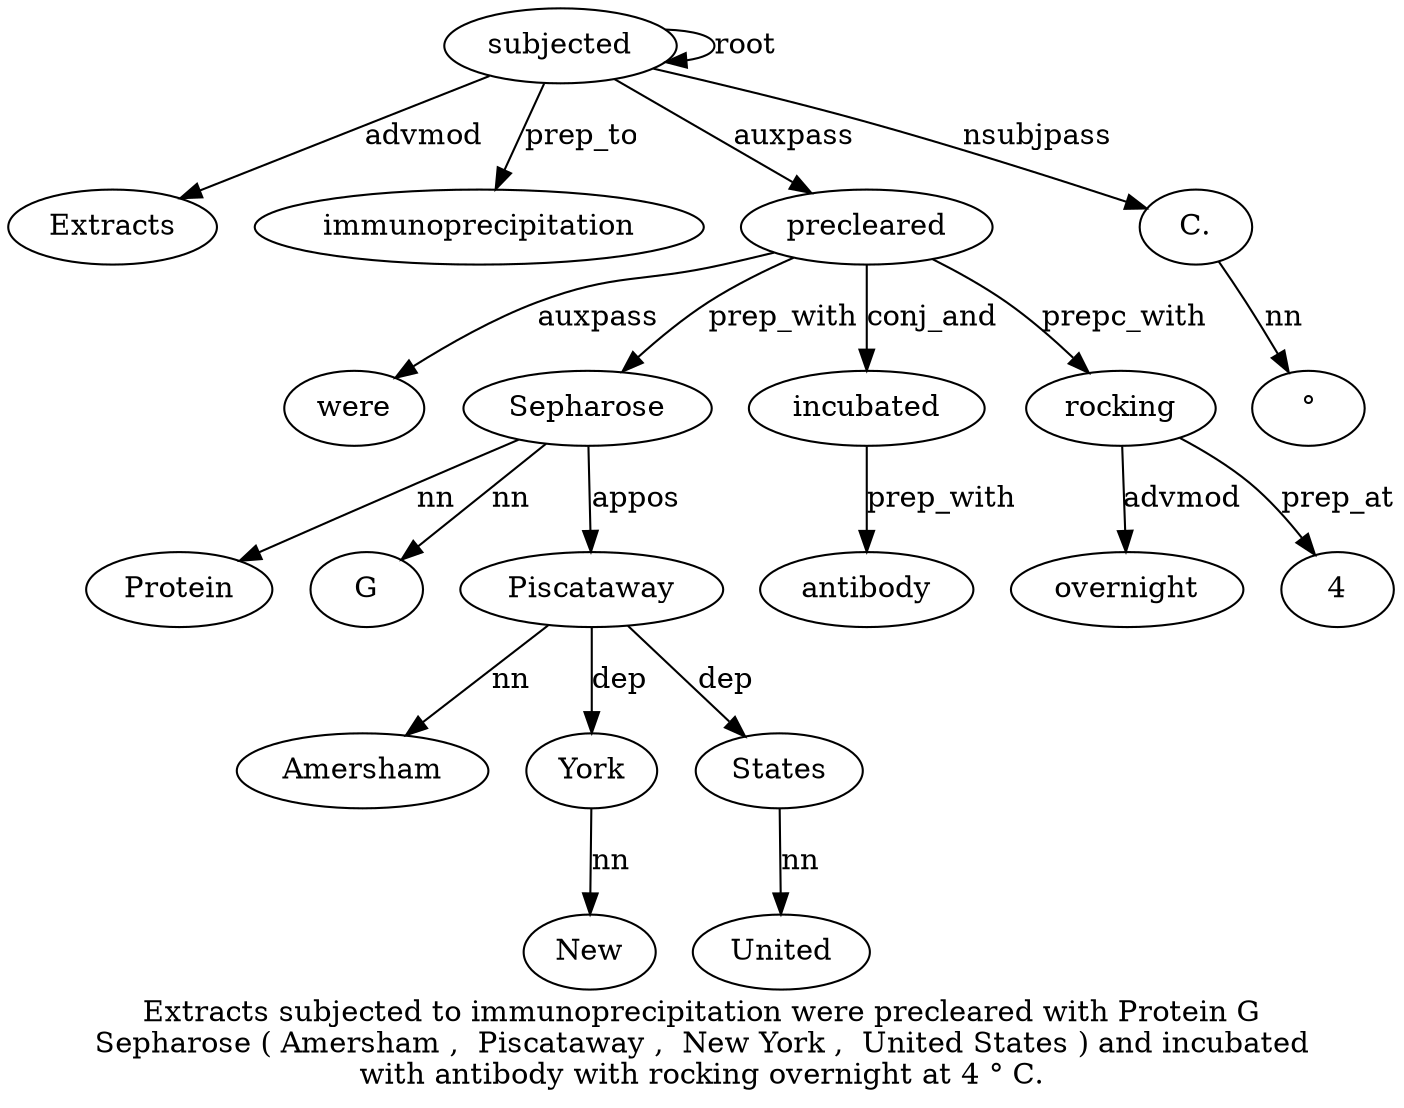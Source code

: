digraph "Extracts subjected to immunoprecipitation were precleared with Protein G Sepharose ( Amersham ,  Piscataway ,  New York ,  United States ) and incubated with antibody with rocking overnight at 4 ° C." {
label="Extracts subjected to immunoprecipitation were precleared with Protein G
Sepharose ( Amersham ,  Piscataway ,  New York ,  United States ) and incubated
with antibody with rocking overnight at 4 ° C.";
subjected2 [style=filled, fillcolor=white, label=subjected];
Extracts1 [style=filled, fillcolor=white, label=Extracts];
subjected2 -> Extracts1  [label=advmod];
subjected2 -> subjected2  [label=root];
immunoprecipitation4 [style=filled, fillcolor=white, label=immunoprecipitation];
subjected2 -> immunoprecipitation4  [label=prep_to];
precleared6 [style=filled, fillcolor=white, label=precleared];
were5 [style=filled, fillcolor=white, label=were];
precleared6 -> were5  [label=auxpass];
subjected2 -> precleared6  [label=auxpass];
Sepharose10 [style=filled, fillcolor=white, label=Sepharose];
Protein8 [style=filled, fillcolor=white, label=Protein];
Sepharose10 -> Protein8  [label=nn];
G9 [style=filled, fillcolor=white, label=G];
Sepharose10 -> G9  [label=nn];
precleared6 -> Sepharose10  [label=prep_with];
Piscataway14 [style=filled, fillcolor=white, label=Piscataway];
Amersham12 [style=filled, fillcolor=white, label=Amersham];
Piscataway14 -> Amersham12  [label=nn];
Sepharose10 -> Piscataway14  [label=appos];
York17 [style=filled, fillcolor=white, label=York];
New16 [style=filled, fillcolor=white, label=New];
York17 -> New16  [label=nn];
Piscataway14 -> York17  [label=dep];
States20 [style=filled, fillcolor=white, label=States];
United19 [style=filled, fillcolor=white, label=United];
States20 -> United19  [label=nn];
Piscataway14 -> States20  [label=dep];
incubated23 [style=filled, fillcolor=white, label=incubated];
precleared6 -> incubated23  [label=conj_and];
antibody25 [style=filled, fillcolor=white, label=antibody];
incubated23 -> antibody25  [label=prep_with];
rocking27 [style=filled, fillcolor=white, label=rocking];
precleared6 -> rocking27  [label=prepc_with];
overnight28 [style=filled, fillcolor=white, label=overnight];
rocking27 -> overnight28  [label=advmod];
430 [style=filled, fillcolor=white, label=4];
rocking27 -> 430  [label=prep_at];
"C.32" [style=filled, fillcolor=white, label="C."];
"°31" [style=filled, fillcolor=white, label="°"];
"C.32" -> "°31"  [label=nn];
subjected2 -> "C.32"  [label=nsubjpass];
}
